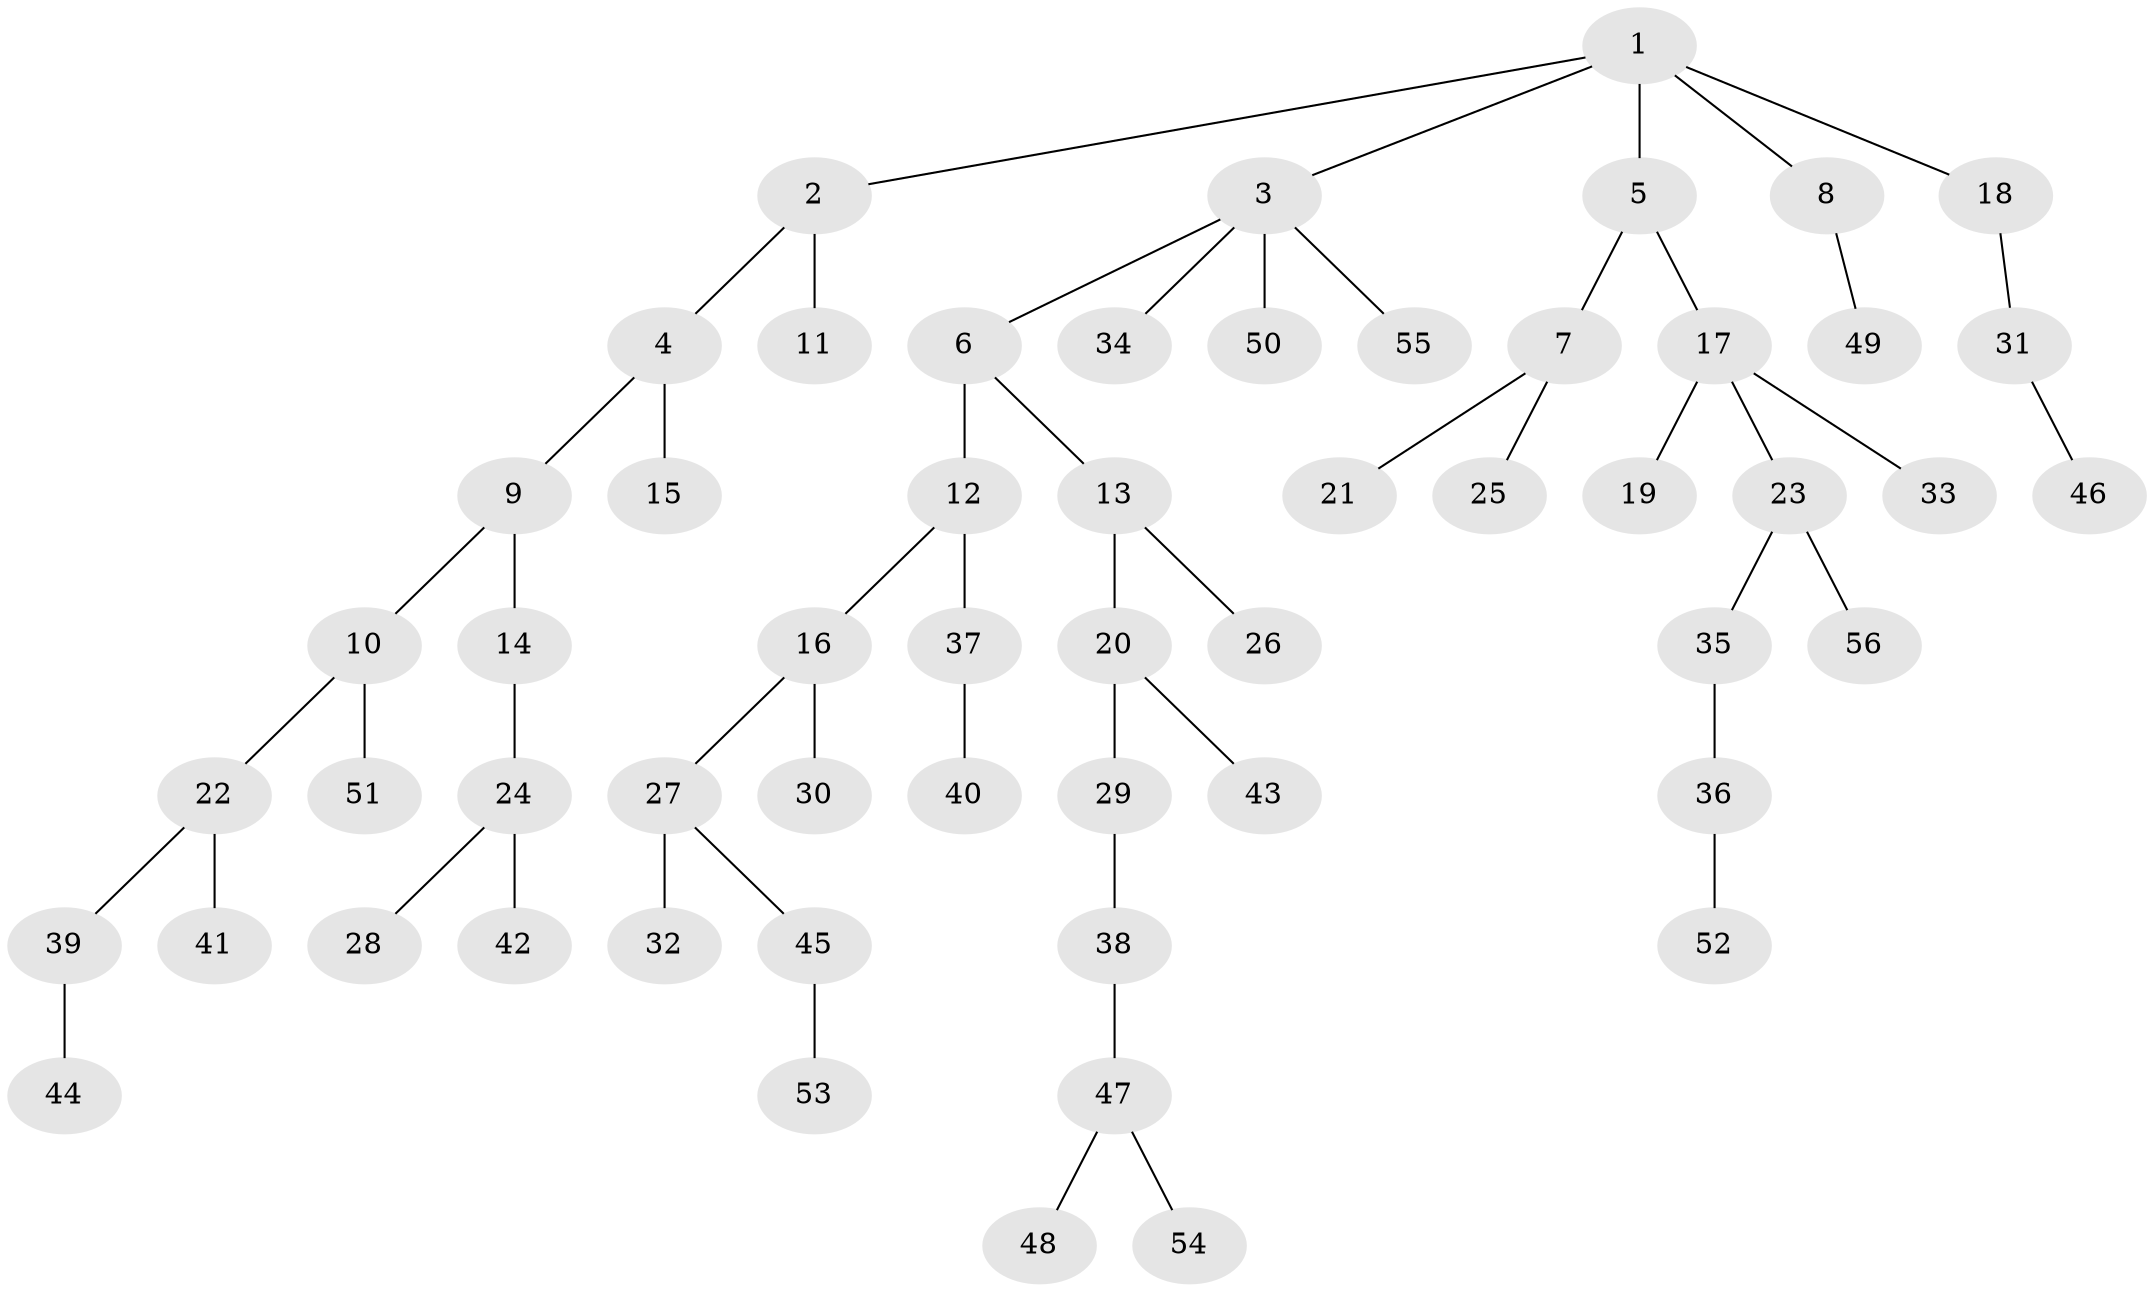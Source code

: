 // coarse degree distribution, {2: 0.36363636363636365, 4: 0.18181818181818182, 1: 0.45454545454545453}
// Generated by graph-tools (version 1.1) at 2025/55/03/04/25 21:55:39]
// undirected, 56 vertices, 55 edges
graph export_dot {
graph [start="1"]
  node [color=gray90,style=filled];
  1;
  2;
  3;
  4;
  5;
  6;
  7;
  8;
  9;
  10;
  11;
  12;
  13;
  14;
  15;
  16;
  17;
  18;
  19;
  20;
  21;
  22;
  23;
  24;
  25;
  26;
  27;
  28;
  29;
  30;
  31;
  32;
  33;
  34;
  35;
  36;
  37;
  38;
  39;
  40;
  41;
  42;
  43;
  44;
  45;
  46;
  47;
  48;
  49;
  50;
  51;
  52;
  53;
  54;
  55;
  56;
  1 -- 2;
  1 -- 3;
  1 -- 5;
  1 -- 8;
  1 -- 18;
  2 -- 4;
  2 -- 11;
  3 -- 6;
  3 -- 34;
  3 -- 50;
  3 -- 55;
  4 -- 9;
  4 -- 15;
  5 -- 7;
  5 -- 17;
  6 -- 12;
  6 -- 13;
  7 -- 21;
  7 -- 25;
  8 -- 49;
  9 -- 10;
  9 -- 14;
  10 -- 22;
  10 -- 51;
  12 -- 16;
  12 -- 37;
  13 -- 20;
  13 -- 26;
  14 -- 24;
  16 -- 27;
  16 -- 30;
  17 -- 19;
  17 -- 23;
  17 -- 33;
  18 -- 31;
  20 -- 29;
  20 -- 43;
  22 -- 39;
  22 -- 41;
  23 -- 35;
  23 -- 56;
  24 -- 28;
  24 -- 42;
  27 -- 32;
  27 -- 45;
  29 -- 38;
  31 -- 46;
  35 -- 36;
  36 -- 52;
  37 -- 40;
  38 -- 47;
  39 -- 44;
  45 -- 53;
  47 -- 48;
  47 -- 54;
}
